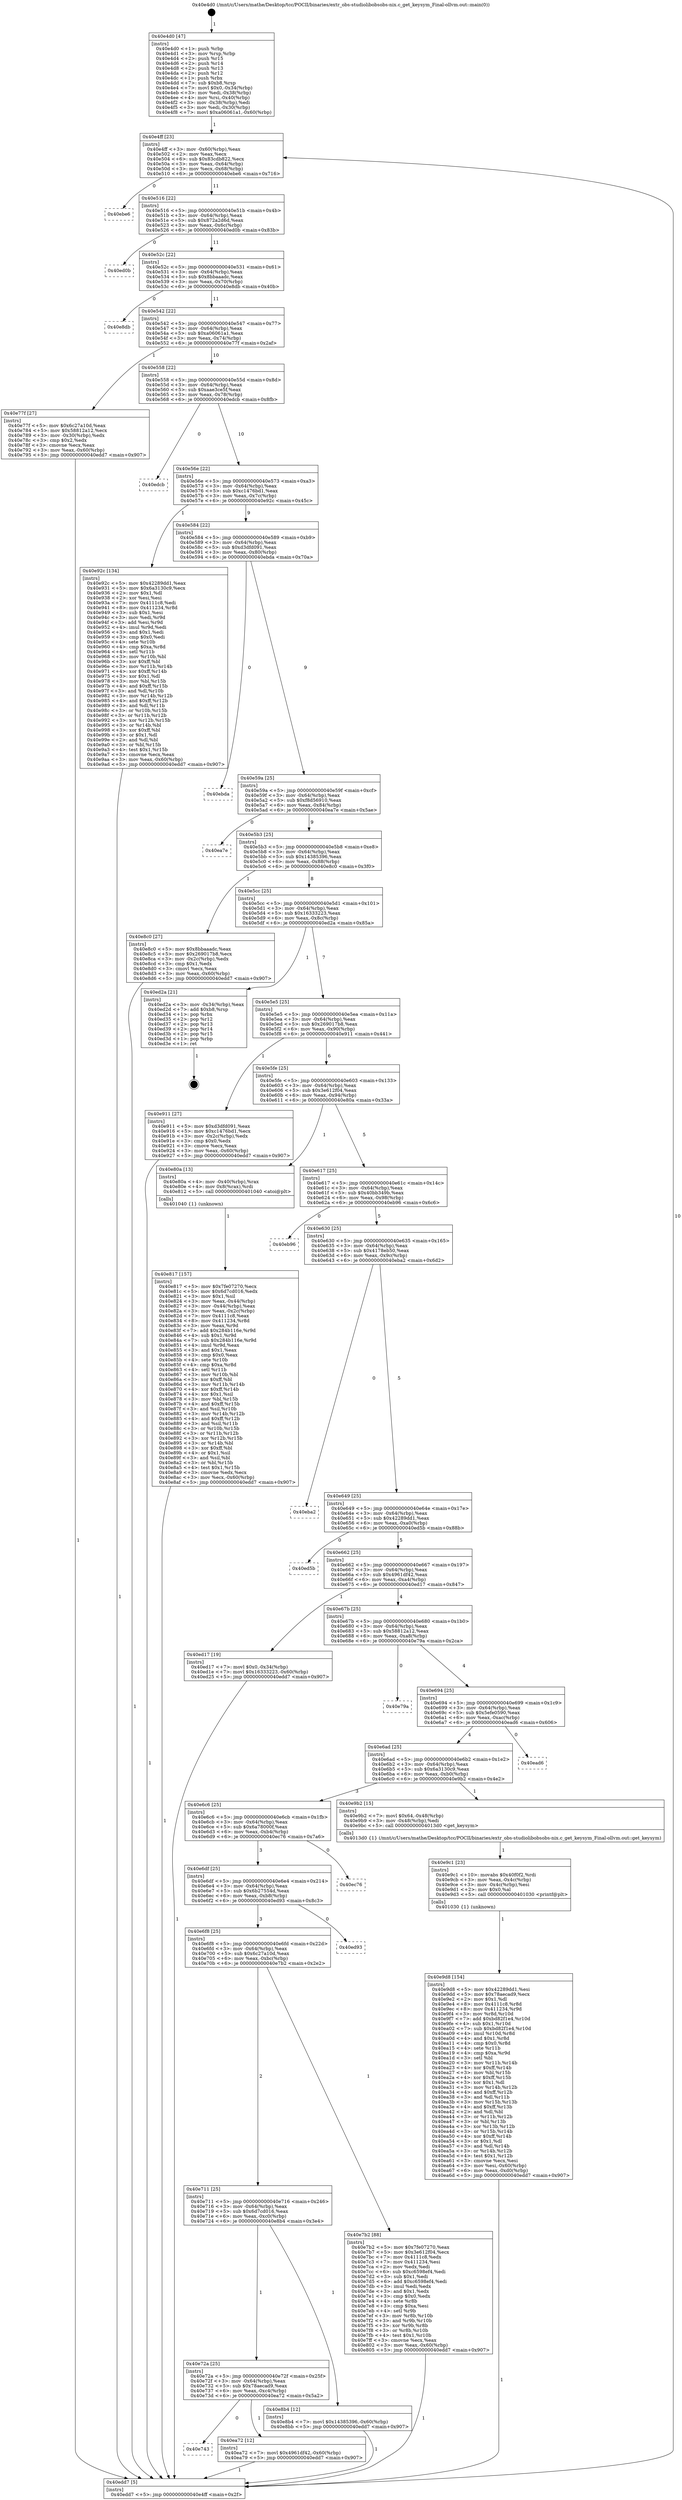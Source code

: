 digraph "0x40e4d0" {
  label = "0x40e4d0 (/mnt/c/Users/mathe/Desktop/tcc/POCII/binaries/extr_obs-studiolibobsobs-nix.c_get_keysym_Final-ollvm.out::main(0))"
  labelloc = "t"
  node[shape=record]

  Entry [label="",width=0.3,height=0.3,shape=circle,fillcolor=black,style=filled]
  "0x40e4ff" [label="{
     0x40e4ff [23]\l
     | [instrs]\l
     &nbsp;&nbsp;0x40e4ff \<+3\>: mov -0x60(%rbp),%eax\l
     &nbsp;&nbsp;0x40e502 \<+2\>: mov %eax,%ecx\l
     &nbsp;&nbsp;0x40e504 \<+6\>: sub $0x83cdb822,%ecx\l
     &nbsp;&nbsp;0x40e50a \<+3\>: mov %eax,-0x64(%rbp)\l
     &nbsp;&nbsp;0x40e50d \<+3\>: mov %ecx,-0x68(%rbp)\l
     &nbsp;&nbsp;0x40e510 \<+6\>: je 000000000040ebe6 \<main+0x716\>\l
  }"]
  "0x40ebe6" [label="{
     0x40ebe6\l
  }", style=dashed]
  "0x40e516" [label="{
     0x40e516 [22]\l
     | [instrs]\l
     &nbsp;&nbsp;0x40e516 \<+5\>: jmp 000000000040e51b \<main+0x4b\>\l
     &nbsp;&nbsp;0x40e51b \<+3\>: mov -0x64(%rbp),%eax\l
     &nbsp;&nbsp;0x40e51e \<+5\>: sub $0x872a2d6d,%eax\l
     &nbsp;&nbsp;0x40e523 \<+3\>: mov %eax,-0x6c(%rbp)\l
     &nbsp;&nbsp;0x40e526 \<+6\>: je 000000000040ed0b \<main+0x83b\>\l
  }"]
  Exit [label="",width=0.3,height=0.3,shape=circle,fillcolor=black,style=filled,peripheries=2]
  "0x40ed0b" [label="{
     0x40ed0b\l
  }", style=dashed]
  "0x40e52c" [label="{
     0x40e52c [22]\l
     | [instrs]\l
     &nbsp;&nbsp;0x40e52c \<+5\>: jmp 000000000040e531 \<main+0x61\>\l
     &nbsp;&nbsp;0x40e531 \<+3\>: mov -0x64(%rbp),%eax\l
     &nbsp;&nbsp;0x40e534 \<+5\>: sub $0x8bbaaadc,%eax\l
     &nbsp;&nbsp;0x40e539 \<+3\>: mov %eax,-0x70(%rbp)\l
     &nbsp;&nbsp;0x40e53c \<+6\>: je 000000000040e8db \<main+0x40b\>\l
  }"]
  "0x40e743" [label="{
     0x40e743\l
  }", style=dashed]
  "0x40e8db" [label="{
     0x40e8db\l
  }", style=dashed]
  "0x40e542" [label="{
     0x40e542 [22]\l
     | [instrs]\l
     &nbsp;&nbsp;0x40e542 \<+5\>: jmp 000000000040e547 \<main+0x77\>\l
     &nbsp;&nbsp;0x40e547 \<+3\>: mov -0x64(%rbp),%eax\l
     &nbsp;&nbsp;0x40e54a \<+5\>: sub $0xa06061a1,%eax\l
     &nbsp;&nbsp;0x40e54f \<+3\>: mov %eax,-0x74(%rbp)\l
     &nbsp;&nbsp;0x40e552 \<+6\>: je 000000000040e77f \<main+0x2af\>\l
  }"]
  "0x40ea72" [label="{
     0x40ea72 [12]\l
     | [instrs]\l
     &nbsp;&nbsp;0x40ea72 \<+7\>: movl $0x4961df42,-0x60(%rbp)\l
     &nbsp;&nbsp;0x40ea79 \<+5\>: jmp 000000000040edd7 \<main+0x907\>\l
  }"]
  "0x40e77f" [label="{
     0x40e77f [27]\l
     | [instrs]\l
     &nbsp;&nbsp;0x40e77f \<+5\>: mov $0x6c27a10d,%eax\l
     &nbsp;&nbsp;0x40e784 \<+5\>: mov $0x58812a12,%ecx\l
     &nbsp;&nbsp;0x40e789 \<+3\>: mov -0x30(%rbp),%edx\l
     &nbsp;&nbsp;0x40e78c \<+3\>: cmp $0x2,%edx\l
     &nbsp;&nbsp;0x40e78f \<+3\>: cmovne %ecx,%eax\l
     &nbsp;&nbsp;0x40e792 \<+3\>: mov %eax,-0x60(%rbp)\l
     &nbsp;&nbsp;0x40e795 \<+5\>: jmp 000000000040edd7 \<main+0x907\>\l
  }"]
  "0x40e558" [label="{
     0x40e558 [22]\l
     | [instrs]\l
     &nbsp;&nbsp;0x40e558 \<+5\>: jmp 000000000040e55d \<main+0x8d\>\l
     &nbsp;&nbsp;0x40e55d \<+3\>: mov -0x64(%rbp),%eax\l
     &nbsp;&nbsp;0x40e560 \<+5\>: sub $0xaae3ce5f,%eax\l
     &nbsp;&nbsp;0x40e565 \<+3\>: mov %eax,-0x78(%rbp)\l
     &nbsp;&nbsp;0x40e568 \<+6\>: je 000000000040edcb \<main+0x8fb\>\l
  }"]
  "0x40edd7" [label="{
     0x40edd7 [5]\l
     | [instrs]\l
     &nbsp;&nbsp;0x40edd7 \<+5\>: jmp 000000000040e4ff \<main+0x2f\>\l
  }"]
  "0x40e4d0" [label="{
     0x40e4d0 [47]\l
     | [instrs]\l
     &nbsp;&nbsp;0x40e4d0 \<+1\>: push %rbp\l
     &nbsp;&nbsp;0x40e4d1 \<+3\>: mov %rsp,%rbp\l
     &nbsp;&nbsp;0x40e4d4 \<+2\>: push %r15\l
     &nbsp;&nbsp;0x40e4d6 \<+2\>: push %r14\l
     &nbsp;&nbsp;0x40e4d8 \<+2\>: push %r13\l
     &nbsp;&nbsp;0x40e4da \<+2\>: push %r12\l
     &nbsp;&nbsp;0x40e4dc \<+1\>: push %rbx\l
     &nbsp;&nbsp;0x40e4dd \<+7\>: sub $0xb8,%rsp\l
     &nbsp;&nbsp;0x40e4e4 \<+7\>: movl $0x0,-0x34(%rbp)\l
     &nbsp;&nbsp;0x40e4eb \<+3\>: mov %edi,-0x38(%rbp)\l
     &nbsp;&nbsp;0x40e4ee \<+4\>: mov %rsi,-0x40(%rbp)\l
     &nbsp;&nbsp;0x40e4f2 \<+3\>: mov -0x38(%rbp),%edi\l
     &nbsp;&nbsp;0x40e4f5 \<+3\>: mov %edi,-0x30(%rbp)\l
     &nbsp;&nbsp;0x40e4f8 \<+7\>: movl $0xa06061a1,-0x60(%rbp)\l
  }"]
  "0x40e9d8" [label="{
     0x40e9d8 [154]\l
     | [instrs]\l
     &nbsp;&nbsp;0x40e9d8 \<+5\>: mov $0x42289dd1,%esi\l
     &nbsp;&nbsp;0x40e9dd \<+5\>: mov $0x78aecad9,%ecx\l
     &nbsp;&nbsp;0x40e9e2 \<+2\>: mov $0x1,%dl\l
     &nbsp;&nbsp;0x40e9e4 \<+8\>: mov 0x4111c8,%r8d\l
     &nbsp;&nbsp;0x40e9ec \<+8\>: mov 0x411234,%r9d\l
     &nbsp;&nbsp;0x40e9f4 \<+3\>: mov %r8d,%r10d\l
     &nbsp;&nbsp;0x40e9f7 \<+7\>: add $0xbd82f1e4,%r10d\l
     &nbsp;&nbsp;0x40e9fe \<+4\>: sub $0x1,%r10d\l
     &nbsp;&nbsp;0x40ea02 \<+7\>: sub $0xbd82f1e4,%r10d\l
     &nbsp;&nbsp;0x40ea09 \<+4\>: imul %r10d,%r8d\l
     &nbsp;&nbsp;0x40ea0d \<+4\>: and $0x1,%r8d\l
     &nbsp;&nbsp;0x40ea11 \<+4\>: cmp $0x0,%r8d\l
     &nbsp;&nbsp;0x40ea15 \<+4\>: sete %r11b\l
     &nbsp;&nbsp;0x40ea19 \<+4\>: cmp $0xa,%r9d\l
     &nbsp;&nbsp;0x40ea1d \<+3\>: setl %bl\l
     &nbsp;&nbsp;0x40ea20 \<+3\>: mov %r11b,%r14b\l
     &nbsp;&nbsp;0x40ea23 \<+4\>: xor $0xff,%r14b\l
     &nbsp;&nbsp;0x40ea27 \<+3\>: mov %bl,%r15b\l
     &nbsp;&nbsp;0x40ea2a \<+4\>: xor $0xff,%r15b\l
     &nbsp;&nbsp;0x40ea2e \<+3\>: xor $0x1,%dl\l
     &nbsp;&nbsp;0x40ea31 \<+3\>: mov %r14b,%r12b\l
     &nbsp;&nbsp;0x40ea34 \<+4\>: and $0xff,%r12b\l
     &nbsp;&nbsp;0x40ea38 \<+3\>: and %dl,%r11b\l
     &nbsp;&nbsp;0x40ea3b \<+3\>: mov %r15b,%r13b\l
     &nbsp;&nbsp;0x40ea3e \<+4\>: and $0xff,%r13b\l
     &nbsp;&nbsp;0x40ea42 \<+2\>: and %dl,%bl\l
     &nbsp;&nbsp;0x40ea44 \<+3\>: or %r11b,%r12b\l
     &nbsp;&nbsp;0x40ea47 \<+3\>: or %bl,%r13b\l
     &nbsp;&nbsp;0x40ea4a \<+3\>: xor %r13b,%r12b\l
     &nbsp;&nbsp;0x40ea4d \<+3\>: or %r15b,%r14b\l
     &nbsp;&nbsp;0x40ea50 \<+4\>: xor $0xff,%r14b\l
     &nbsp;&nbsp;0x40ea54 \<+3\>: or $0x1,%dl\l
     &nbsp;&nbsp;0x40ea57 \<+3\>: and %dl,%r14b\l
     &nbsp;&nbsp;0x40ea5a \<+3\>: or %r14b,%r12b\l
     &nbsp;&nbsp;0x40ea5d \<+4\>: test $0x1,%r12b\l
     &nbsp;&nbsp;0x40ea61 \<+3\>: cmovne %ecx,%esi\l
     &nbsp;&nbsp;0x40ea64 \<+3\>: mov %esi,-0x60(%rbp)\l
     &nbsp;&nbsp;0x40ea67 \<+6\>: mov %eax,-0xd0(%rbp)\l
     &nbsp;&nbsp;0x40ea6d \<+5\>: jmp 000000000040edd7 \<main+0x907\>\l
  }"]
  "0x40edcb" [label="{
     0x40edcb\l
  }", style=dashed]
  "0x40e56e" [label="{
     0x40e56e [22]\l
     | [instrs]\l
     &nbsp;&nbsp;0x40e56e \<+5\>: jmp 000000000040e573 \<main+0xa3\>\l
     &nbsp;&nbsp;0x40e573 \<+3\>: mov -0x64(%rbp),%eax\l
     &nbsp;&nbsp;0x40e576 \<+5\>: sub $0xc1476bd1,%eax\l
     &nbsp;&nbsp;0x40e57b \<+3\>: mov %eax,-0x7c(%rbp)\l
     &nbsp;&nbsp;0x40e57e \<+6\>: je 000000000040e92c \<main+0x45c\>\l
  }"]
  "0x40e9c1" [label="{
     0x40e9c1 [23]\l
     | [instrs]\l
     &nbsp;&nbsp;0x40e9c1 \<+10\>: movabs $0x40f0f2,%rdi\l
     &nbsp;&nbsp;0x40e9cb \<+3\>: mov %eax,-0x4c(%rbp)\l
     &nbsp;&nbsp;0x40e9ce \<+3\>: mov -0x4c(%rbp),%esi\l
     &nbsp;&nbsp;0x40e9d1 \<+2\>: mov $0x0,%al\l
     &nbsp;&nbsp;0x40e9d3 \<+5\>: call 0000000000401030 \<printf@plt\>\l
     | [calls]\l
     &nbsp;&nbsp;0x401030 \{1\} (unknown)\l
  }"]
  "0x40e92c" [label="{
     0x40e92c [134]\l
     | [instrs]\l
     &nbsp;&nbsp;0x40e92c \<+5\>: mov $0x42289dd1,%eax\l
     &nbsp;&nbsp;0x40e931 \<+5\>: mov $0x6a3130c9,%ecx\l
     &nbsp;&nbsp;0x40e936 \<+2\>: mov $0x1,%dl\l
     &nbsp;&nbsp;0x40e938 \<+2\>: xor %esi,%esi\l
     &nbsp;&nbsp;0x40e93a \<+7\>: mov 0x4111c8,%edi\l
     &nbsp;&nbsp;0x40e941 \<+8\>: mov 0x411234,%r8d\l
     &nbsp;&nbsp;0x40e949 \<+3\>: sub $0x1,%esi\l
     &nbsp;&nbsp;0x40e94c \<+3\>: mov %edi,%r9d\l
     &nbsp;&nbsp;0x40e94f \<+3\>: add %esi,%r9d\l
     &nbsp;&nbsp;0x40e952 \<+4\>: imul %r9d,%edi\l
     &nbsp;&nbsp;0x40e956 \<+3\>: and $0x1,%edi\l
     &nbsp;&nbsp;0x40e959 \<+3\>: cmp $0x0,%edi\l
     &nbsp;&nbsp;0x40e95c \<+4\>: sete %r10b\l
     &nbsp;&nbsp;0x40e960 \<+4\>: cmp $0xa,%r8d\l
     &nbsp;&nbsp;0x40e964 \<+4\>: setl %r11b\l
     &nbsp;&nbsp;0x40e968 \<+3\>: mov %r10b,%bl\l
     &nbsp;&nbsp;0x40e96b \<+3\>: xor $0xff,%bl\l
     &nbsp;&nbsp;0x40e96e \<+3\>: mov %r11b,%r14b\l
     &nbsp;&nbsp;0x40e971 \<+4\>: xor $0xff,%r14b\l
     &nbsp;&nbsp;0x40e975 \<+3\>: xor $0x1,%dl\l
     &nbsp;&nbsp;0x40e978 \<+3\>: mov %bl,%r15b\l
     &nbsp;&nbsp;0x40e97b \<+4\>: and $0xff,%r15b\l
     &nbsp;&nbsp;0x40e97f \<+3\>: and %dl,%r10b\l
     &nbsp;&nbsp;0x40e982 \<+3\>: mov %r14b,%r12b\l
     &nbsp;&nbsp;0x40e985 \<+4\>: and $0xff,%r12b\l
     &nbsp;&nbsp;0x40e989 \<+3\>: and %dl,%r11b\l
     &nbsp;&nbsp;0x40e98c \<+3\>: or %r10b,%r15b\l
     &nbsp;&nbsp;0x40e98f \<+3\>: or %r11b,%r12b\l
     &nbsp;&nbsp;0x40e992 \<+3\>: xor %r12b,%r15b\l
     &nbsp;&nbsp;0x40e995 \<+3\>: or %r14b,%bl\l
     &nbsp;&nbsp;0x40e998 \<+3\>: xor $0xff,%bl\l
     &nbsp;&nbsp;0x40e99b \<+3\>: or $0x1,%dl\l
     &nbsp;&nbsp;0x40e99e \<+2\>: and %dl,%bl\l
     &nbsp;&nbsp;0x40e9a0 \<+3\>: or %bl,%r15b\l
     &nbsp;&nbsp;0x40e9a3 \<+4\>: test $0x1,%r15b\l
     &nbsp;&nbsp;0x40e9a7 \<+3\>: cmovne %ecx,%eax\l
     &nbsp;&nbsp;0x40e9aa \<+3\>: mov %eax,-0x60(%rbp)\l
     &nbsp;&nbsp;0x40e9ad \<+5\>: jmp 000000000040edd7 \<main+0x907\>\l
  }"]
  "0x40e584" [label="{
     0x40e584 [22]\l
     | [instrs]\l
     &nbsp;&nbsp;0x40e584 \<+5\>: jmp 000000000040e589 \<main+0xb9\>\l
     &nbsp;&nbsp;0x40e589 \<+3\>: mov -0x64(%rbp),%eax\l
     &nbsp;&nbsp;0x40e58c \<+5\>: sub $0xd3dfd091,%eax\l
     &nbsp;&nbsp;0x40e591 \<+3\>: mov %eax,-0x80(%rbp)\l
     &nbsp;&nbsp;0x40e594 \<+6\>: je 000000000040ebda \<main+0x70a\>\l
  }"]
  "0x40e72a" [label="{
     0x40e72a [25]\l
     | [instrs]\l
     &nbsp;&nbsp;0x40e72a \<+5\>: jmp 000000000040e72f \<main+0x25f\>\l
     &nbsp;&nbsp;0x40e72f \<+3\>: mov -0x64(%rbp),%eax\l
     &nbsp;&nbsp;0x40e732 \<+5\>: sub $0x78aecad9,%eax\l
     &nbsp;&nbsp;0x40e737 \<+6\>: mov %eax,-0xc4(%rbp)\l
     &nbsp;&nbsp;0x40e73d \<+6\>: je 000000000040ea72 \<main+0x5a2\>\l
  }"]
  "0x40ebda" [label="{
     0x40ebda\l
  }", style=dashed]
  "0x40e59a" [label="{
     0x40e59a [25]\l
     | [instrs]\l
     &nbsp;&nbsp;0x40e59a \<+5\>: jmp 000000000040e59f \<main+0xcf\>\l
     &nbsp;&nbsp;0x40e59f \<+3\>: mov -0x64(%rbp),%eax\l
     &nbsp;&nbsp;0x40e5a2 \<+5\>: sub $0xf8d56910,%eax\l
     &nbsp;&nbsp;0x40e5a7 \<+6\>: mov %eax,-0x84(%rbp)\l
     &nbsp;&nbsp;0x40e5ad \<+6\>: je 000000000040ea7e \<main+0x5ae\>\l
  }"]
  "0x40e8b4" [label="{
     0x40e8b4 [12]\l
     | [instrs]\l
     &nbsp;&nbsp;0x40e8b4 \<+7\>: movl $0x14385396,-0x60(%rbp)\l
     &nbsp;&nbsp;0x40e8bb \<+5\>: jmp 000000000040edd7 \<main+0x907\>\l
  }"]
  "0x40ea7e" [label="{
     0x40ea7e\l
  }", style=dashed]
  "0x40e5b3" [label="{
     0x40e5b3 [25]\l
     | [instrs]\l
     &nbsp;&nbsp;0x40e5b3 \<+5\>: jmp 000000000040e5b8 \<main+0xe8\>\l
     &nbsp;&nbsp;0x40e5b8 \<+3\>: mov -0x64(%rbp),%eax\l
     &nbsp;&nbsp;0x40e5bb \<+5\>: sub $0x14385396,%eax\l
     &nbsp;&nbsp;0x40e5c0 \<+6\>: mov %eax,-0x88(%rbp)\l
     &nbsp;&nbsp;0x40e5c6 \<+6\>: je 000000000040e8c0 \<main+0x3f0\>\l
  }"]
  "0x40e817" [label="{
     0x40e817 [157]\l
     | [instrs]\l
     &nbsp;&nbsp;0x40e817 \<+5\>: mov $0x7fe07270,%ecx\l
     &nbsp;&nbsp;0x40e81c \<+5\>: mov $0x6d7cd016,%edx\l
     &nbsp;&nbsp;0x40e821 \<+3\>: mov $0x1,%sil\l
     &nbsp;&nbsp;0x40e824 \<+3\>: mov %eax,-0x44(%rbp)\l
     &nbsp;&nbsp;0x40e827 \<+3\>: mov -0x44(%rbp),%eax\l
     &nbsp;&nbsp;0x40e82a \<+3\>: mov %eax,-0x2c(%rbp)\l
     &nbsp;&nbsp;0x40e82d \<+7\>: mov 0x4111c8,%eax\l
     &nbsp;&nbsp;0x40e834 \<+8\>: mov 0x411234,%r8d\l
     &nbsp;&nbsp;0x40e83c \<+3\>: mov %eax,%r9d\l
     &nbsp;&nbsp;0x40e83f \<+7\>: add $0x284b116e,%r9d\l
     &nbsp;&nbsp;0x40e846 \<+4\>: sub $0x1,%r9d\l
     &nbsp;&nbsp;0x40e84a \<+7\>: sub $0x284b116e,%r9d\l
     &nbsp;&nbsp;0x40e851 \<+4\>: imul %r9d,%eax\l
     &nbsp;&nbsp;0x40e855 \<+3\>: and $0x1,%eax\l
     &nbsp;&nbsp;0x40e858 \<+3\>: cmp $0x0,%eax\l
     &nbsp;&nbsp;0x40e85b \<+4\>: sete %r10b\l
     &nbsp;&nbsp;0x40e85f \<+4\>: cmp $0xa,%r8d\l
     &nbsp;&nbsp;0x40e863 \<+4\>: setl %r11b\l
     &nbsp;&nbsp;0x40e867 \<+3\>: mov %r10b,%bl\l
     &nbsp;&nbsp;0x40e86a \<+3\>: xor $0xff,%bl\l
     &nbsp;&nbsp;0x40e86d \<+3\>: mov %r11b,%r14b\l
     &nbsp;&nbsp;0x40e870 \<+4\>: xor $0xff,%r14b\l
     &nbsp;&nbsp;0x40e874 \<+4\>: xor $0x1,%sil\l
     &nbsp;&nbsp;0x40e878 \<+3\>: mov %bl,%r15b\l
     &nbsp;&nbsp;0x40e87b \<+4\>: and $0xff,%r15b\l
     &nbsp;&nbsp;0x40e87f \<+3\>: and %sil,%r10b\l
     &nbsp;&nbsp;0x40e882 \<+3\>: mov %r14b,%r12b\l
     &nbsp;&nbsp;0x40e885 \<+4\>: and $0xff,%r12b\l
     &nbsp;&nbsp;0x40e889 \<+3\>: and %sil,%r11b\l
     &nbsp;&nbsp;0x40e88c \<+3\>: or %r10b,%r15b\l
     &nbsp;&nbsp;0x40e88f \<+3\>: or %r11b,%r12b\l
     &nbsp;&nbsp;0x40e892 \<+3\>: xor %r12b,%r15b\l
     &nbsp;&nbsp;0x40e895 \<+3\>: or %r14b,%bl\l
     &nbsp;&nbsp;0x40e898 \<+3\>: xor $0xff,%bl\l
     &nbsp;&nbsp;0x40e89b \<+4\>: or $0x1,%sil\l
     &nbsp;&nbsp;0x40e89f \<+3\>: and %sil,%bl\l
     &nbsp;&nbsp;0x40e8a2 \<+3\>: or %bl,%r15b\l
     &nbsp;&nbsp;0x40e8a5 \<+4\>: test $0x1,%r15b\l
     &nbsp;&nbsp;0x40e8a9 \<+3\>: cmovne %edx,%ecx\l
     &nbsp;&nbsp;0x40e8ac \<+3\>: mov %ecx,-0x60(%rbp)\l
     &nbsp;&nbsp;0x40e8af \<+5\>: jmp 000000000040edd7 \<main+0x907\>\l
  }"]
  "0x40e8c0" [label="{
     0x40e8c0 [27]\l
     | [instrs]\l
     &nbsp;&nbsp;0x40e8c0 \<+5\>: mov $0x8bbaaadc,%eax\l
     &nbsp;&nbsp;0x40e8c5 \<+5\>: mov $0x269017b8,%ecx\l
     &nbsp;&nbsp;0x40e8ca \<+3\>: mov -0x2c(%rbp),%edx\l
     &nbsp;&nbsp;0x40e8cd \<+3\>: cmp $0x1,%edx\l
     &nbsp;&nbsp;0x40e8d0 \<+3\>: cmovl %ecx,%eax\l
     &nbsp;&nbsp;0x40e8d3 \<+3\>: mov %eax,-0x60(%rbp)\l
     &nbsp;&nbsp;0x40e8d6 \<+5\>: jmp 000000000040edd7 \<main+0x907\>\l
  }"]
  "0x40e5cc" [label="{
     0x40e5cc [25]\l
     | [instrs]\l
     &nbsp;&nbsp;0x40e5cc \<+5\>: jmp 000000000040e5d1 \<main+0x101\>\l
     &nbsp;&nbsp;0x40e5d1 \<+3\>: mov -0x64(%rbp),%eax\l
     &nbsp;&nbsp;0x40e5d4 \<+5\>: sub $0x16333223,%eax\l
     &nbsp;&nbsp;0x40e5d9 \<+6\>: mov %eax,-0x8c(%rbp)\l
     &nbsp;&nbsp;0x40e5df \<+6\>: je 000000000040ed2a \<main+0x85a\>\l
  }"]
  "0x40e711" [label="{
     0x40e711 [25]\l
     | [instrs]\l
     &nbsp;&nbsp;0x40e711 \<+5\>: jmp 000000000040e716 \<main+0x246\>\l
     &nbsp;&nbsp;0x40e716 \<+3\>: mov -0x64(%rbp),%eax\l
     &nbsp;&nbsp;0x40e719 \<+5\>: sub $0x6d7cd016,%eax\l
     &nbsp;&nbsp;0x40e71e \<+6\>: mov %eax,-0xc0(%rbp)\l
     &nbsp;&nbsp;0x40e724 \<+6\>: je 000000000040e8b4 \<main+0x3e4\>\l
  }"]
  "0x40ed2a" [label="{
     0x40ed2a [21]\l
     | [instrs]\l
     &nbsp;&nbsp;0x40ed2a \<+3\>: mov -0x34(%rbp),%eax\l
     &nbsp;&nbsp;0x40ed2d \<+7\>: add $0xb8,%rsp\l
     &nbsp;&nbsp;0x40ed34 \<+1\>: pop %rbx\l
     &nbsp;&nbsp;0x40ed35 \<+2\>: pop %r12\l
     &nbsp;&nbsp;0x40ed37 \<+2\>: pop %r13\l
     &nbsp;&nbsp;0x40ed39 \<+2\>: pop %r14\l
     &nbsp;&nbsp;0x40ed3b \<+2\>: pop %r15\l
     &nbsp;&nbsp;0x40ed3d \<+1\>: pop %rbp\l
     &nbsp;&nbsp;0x40ed3e \<+1\>: ret\l
  }"]
  "0x40e5e5" [label="{
     0x40e5e5 [25]\l
     | [instrs]\l
     &nbsp;&nbsp;0x40e5e5 \<+5\>: jmp 000000000040e5ea \<main+0x11a\>\l
     &nbsp;&nbsp;0x40e5ea \<+3\>: mov -0x64(%rbp),%eax\l
     &nbsp;&nbsp;0x40e5ed \<+5\>: sub $0x269017b8,%eax\l
     &nbsp;&nbsp;0x40e5f2 \<+6\>: mov %eax,-0x90(%rbp)\l
     &nbsp;&nbsp;0x40e5f8 \<+6\>: je 000000000040e911 \<main+0x441\>\l
  }"]
  "0x40e7b2" [label="{
     0x40e7b2 [88]\l
     | [instrs]\l
     &nbsp;&nbsp;0x40e7b2 \<+5\>: mov $0x7fe07270,%eax\l
     &nbsp;&nbsp;0x40e7b7 \<+5\>: mov $0x3e612f04,%ecx\l
     &nbsp;&nbsp;0x40e7bc \<+7\>: mov 0x4111c8,%edx\l
     &nbsp;&nbsp;0x40e7c3 \<+7\>: mov 0x411234,%esi\l
     &nbsp;&nbsp;0x40e7ca \<+2\>: mov %edx,%edi\l
     &nbsp;&nbsp;0x40e7cc \<+6\>: sub $0xc6598ef4,%edi\l
     &nbsp;&nbsp;0x40e7d2 \<+3\>: sub $0x1,%edi\l
     &nbsp;&nbsp;0x40e7d5 \<+6\>: add $0xc6598ef4,%edi\l
     &nbsp;&nbsp;0x40e7db \<+3\>: imul %edi,%edx\l
     &nbsp;&nbsp;0x40e7de \<+3\>: and $0x1,%edx\l
     &nbsp;&nbsp;0x40e7e1 \<+3\>: cmp $0x0,%edx\l
     &nbsp;&nbsp;0x40e7e4 \<+4\>: sete %r8b\l
     &nbsp;&nbsp;0x40e7e8 \<+3\>: cmp $0xa,%esi\l
     &nbsp;&nbsp;0x40e7eb \<+4\>: setl %r9b\l
     &nbsp;&nbsp;0x40e7ef \<+3\>: mov %r8b,%r10b\l
     &nbsp;&nbsp;0x40e7f2 \<+3\>: and %r9b,%r10b\l
     &nbsp;&nbsp;0x40e7f5 \<+3\>: xor %r9b,%r8b\l
     &nbsp;&nbsp;0x40e7f8 \<+3\>: or %r8b,%r10b\l
     &nbsp;&nbsp;0x40e7fb \<+4\>: test $0x1,%r10b\l
     &nbsp;&nbsp;0x40e7ff \<+3\>: cmovne %ecx,%eax\l
     &nbsp;&nbsp;0x40e802 \<+3\>: mov %eax,-0x60(%rbp)\l
     &nbsp;&nbsp;0x40e805 \<+5\>: jmp 000000000040edd7 \<main+0x907\>\l
  }"]
  "0x40e911" [label="{
     0x40e911 [27]\l
     | [instrs]\l
     &nbsp;&nbsp;0x40e911 \<+5\>: mov $0xd3dfd091,%eax\l
     &nbsp;&nbsp;0x40e916 \<+5\>: mov $0xc1476bd1,%ecx\l
     &nbsp;&nbsp;0x40e91b \<+3\>: mov -0x2c(%rbp),%edx\l
     &nbsp;&nbsp;0x40e91e \<+3\>: cmp $0x0,%edx\l
     &nbsp;&nbsp;0x40e921 \<+3\>: cmove %ecx,%eax\l
     &nbsp;&nbsp;0x40e924 \<+3\>: mov %eax,-0x60(%rbp)\l
     &nbsp;&nbsp;0x40e927 \<+5\>: jmp 000000000040edd7 \<main+0x907\>\l
  }"]
  "0x40e5fe" [label="{
     0x40e5fe [25]\l
     | [instrs]\l
     &nbsp;&nbsp;0x40e5fe \<+5\>: jmp 000000000040e603 \<main+0x133\>\l
     &nbsp;&nbsp;0x40e603 \<+3\>: mov -0x64(%rbp),%eax\l
     &nbsp;&nbsp;0x40e606 \<+5\>: sub $0x3e612f04,%eax\l
     &nbsp;&nbsp;0x40e60b \<+6\>: mov %eax,-0x94(%rbp)\l
     &nbsp;&nbsp;0x40e611 \<+6\>: je 000000000040e80a \<main+0x33a\>\l
  }"]
  "0x40e6f8" [label="{
     0x40e6f8 [25]\l
     | [instrs]\l
     &nbsp;&nbsp;0x40e6f8 \<+5\>: jmp 000000000040e6fd \<main+0x22d\>\l
     &nbsp;&nbsp;0x40e6fd \<+3\>: mov -0x64(%rbp),%eax\l
     &nbsp;&nbsp;0x40e700 \<+5\>: sub $0x6c27a10d,%eax\l
     &nbsp;&nbsp;0x40e705 \<+6\>: mov %eax,-0xbc(%rbp)\l
     &nbsp;&nbsp;0x40e70b \<+6\>: je 000000000040e7b2 \<main+0x2e2\>\l
  }"]
  "0x40e80a" [label="{
     0x40e80a [13]\l
     | [instrs]\l
     &nbsp;&nbsp;0x40e80a \<+4\>: mov -0x40(%rbp),%rax\l
     &nbsp;&nbsp;0x40e80e \<+4\>: mov 0x8(%rax),%rdi\l
     &nbsp;&nbsp;0x40e812 \<+5\>: call 0000000000401040 \<atoi@plt\>\l
     | [calls]\l
     &nbsp;&nbsp;0x401040 \{1\} (unknown)\l
  }"]
  "0x40e617" [label="{
     0x40e617 [25]\l
     | [instrs]\l
     &nbsp;&nbsp;0x40e617 \<+5\>: jmp 000000000040e61c \<main+0x14c\>\l
     &nbsp;&nbsp;0x40e61c \<+3\>: mov -0x64(%rbp),%eax\l
     &nbsp;&nbsp;0x40e61f \<+5\>: sub $0x40bb349b,%eax\l
     &nbsp;&nbsp;0x40e624 \<+6\>: mov %eax,-0x98(%rbp)\l
     &nbsp;&nbsp;0x40e62a \<+6\>: je 000000000040eb96 \<main+0x6c6\>\l
  }"]
  "0x40ed93" [label="{
     0x40ed93\l
  }", style=dashed]
  "0x40eb96" [label="{
     0x40eb96\l
  }", style=dashed]
  "0x40e630" [label="{
     0x40e630 [25]\l
     | [instrs]\l
     &nbsp;&nbsp;0x40e630 \<+5\>: jmp 000000000040e635 \<main+0x165\>\l
     &nbsp;&nbsp;0x40e635 \<+3\>: mov -0x64(%rbp),%eax\l
     &nbsp;&nbsp;0x40e638 \<+5\>: sub $0x4178eb50,%eax\l
     &nbsp;&nbsp;0x40e63d \<+6\>: mov %eax,-0x9c(%rbp)\l
     &nbsp;&nbsp;0x40e643 \<+6\>: je 000000000040eba2 \<main+0x6d2\>\l
  }"]
  "0x40e6df" [label="{
     0x40e6df [25]\l
     | [instrs]\l
     &nbsp;&nbsp;0x40e6df \<+5\>: jmp 000000000040e6e4 \<main+0x214\>\l
     &nbsp;&nbsp;0x40e6e4 \<+3\>: mov -0x64(%rbp),%eax\l
     &nbsp;&nbsp;0x40e6e7 \<+5\>: sub $0x6b27554d,%eax\l
     &nbsp;&nbsp;0x40e6ec \<+6\>: mov %eax,-0xb8(%rbp)\l
     &nbsp;&nbsp;0x40e6f2 \<+6\>: je 000000000040ed93 \<main+0x8c3\>\l
  }"]
  "0x40eba2" [label="{
     0x40eba2\l
  }", style=dashed]
  "0x40e649" [label="{
     0x40e649 [25]\l
     | [instrs]\l
     &nbsp;&nbsp;0x40e649 \<+5\>: jmp 000000000040e64e \<main+0x17e\>\l
     &nbsp;&nbsp;0x40e64e \<+3\>: mov -0x64(%rbp),%eax\l
     &nbsp;&nbsp;0x40e651 \<+5\>: sub $0x42289dd1,%eax\l
     &nbsp;&nbsp;0x40e656 \<+6\>: mov %eax,-0xa0(%rbp)\l
     &nbsp;&nbsp;0x40e65c \<+6\>: je 000000000040ed5b \<main+0x88b\>\l
  }"]
  "0x40ec76" [label="{
     0x40ec76\l
  }", style=dashed]
  "0x40ed5b" [label="{
     0x40ed5b\l
  }", style=dashed]
  "0x40e662" [label="{
     0x40e662 [25]\l
     | [instrs]\l
     &nbsp;&nbsp;0x40e662 \<+5\>: jmp 000000000040e667 \<main+0x197\>\l
     &nbsp;&nbsp;0x40e667 \<+3\>: mov -0x64(%rbp),%eax\l
     &nbsp;&nbsp;0x40e66a \<+5\>: sub $0x4961df42,%eax\l
     &nbsp;&nbsp;0x40e66f \<+6\>: mov %eax,-0xa4(%rbp)\l
     &nbsp;&nbsp;0x40e675 \<+6\>: je 000000000040ed17 \<main+0x847\>\l
  }"]
  "0x40e6c6" [label="{
     0x40e6c6 [25]\l
     | [instrs]\l
     &nbsp;&nbsp;0x40e6c6 \<+5\>: jmp 000000000040e6cb \<main+0x1fb\>\l
     &nbsp;&nbsp;0x40e6cb \<+3\>: mov -0x64(%rbp),%eax\l
     &nbsp;&nbsp;0x40e6ce \<+5\>: sub $0x6a78000f,%eax\l
     &nbsp;&nbsp;0x40e6d3 \<+6\>: mov %eax,-0xb4(%rbp)\l
     &nbsp;&nbsp;0x40e6d9 \<+6\>: je 000000000040ec76 \<main+0x7a6\>\l
  }"]
  "0x40ed17" [label="{
     0x40ed17 [19]\l
     | [instrs]\l
     &nbsp;&nbsp;0x40ed17 \<+7\>: movl $0x0,-0x34(%rbp)\l
     &nbsp;&nbsp;0x40ed1e \<+7\>: movl $0x16333223,-0x60(%rbp)\l
     &nbsp;&nbsp;0x40ed25 \<+5\>: jmp 000000000040edd7 \<main+0x907\>\l
  }"]
  "0x40e67b" [label="{
     0x40e67b [25]\l
     | [instrs]\l
     &nbsp;&nbsp;0x40e67b \<+5\>: jmp 000000000040e680 \<main+0x1b0\>\l
     &nbsp;&nbsp;0x40e680 \<+3\>: mov -0x64(%rbp),%eax\l
     &nbsp;&nbsp;0x40e683 \<+5\>: sub $0x58812a12,%eax\l
     &nbsp;&nbsp;0x40e688 \<+6\>: mov %eax,-0xa8(%rbp)\l
     &nbsp;&nbsp;0x40e68e \<+6\>: je 000000000040e79a \<main+0x2ca\>\l
  }"]
  "0x40e9b2" [label="{
     0x40e9b2 [15]\l
     | [instrs]\l
     &nbsp;&nbsp;0x40e9b2 \<+7\>: movl $0x64,-0x48(%rbp)\l
     &nbsp;&nbsp;0x40e9b9 \<+3\>: mov -0x48(%rbp),%edi\l
     &nbsp;&nbsp;0x40e9bc \<+5\>: call 00000000004013d0 \<get_keysym\>\l
     | [calls]\l
     &nbsp;&nbsp;0x4013d0 \{1\} (/mnt/c/Users/mathe/Desktop/tcc/POCII/binaries/extr_obs-studiolibobsobs-nix.c_get_keysym_Final-ollvm.out::get_keysym)\l
  }"]
  "0x40e79a" [label="{
     0x40e79a\l
  }", style=dashed]
  "0x40e694" [label="{
     0x40e694 [25]\l
     | [instrs]\l
     &nbsp;&nbsp;0x40e694 \<+5\>: jmp 000000000040e699 \<main+0x1c9\>\l
     &nbsp;&nbsp;0x40e699 \<+3\>: mov -0x64(%rbp),%eax\l
     &nbsp;&nbsp;0x40e69c \<+5\>: sub $0x5efe0590,%eax\l
     &nbsp;&nbsp;0x40e6a1 \<+6\>: mov %eax,-0xac(%rbp)\l
     &nbsp;&nbsp;0x40e6a7 \<+6\>: je 000000000040ead6 \<main+0x606\>\l
  }"]
  "0x40e6ad" [label="{
     0x40e6ad [25]\l
     | [instrs]\l
     &nbsp;&nbsp;0x40e6ad \<+5\>: jmp 000000000040e6b2 \<main+0x1e2\>\l
     &nbsp;&nbsp;0x40e6b2 \<+3\>: mov -0x64(%rbp),%eax\l
     &nbsp;&nbsp;0x40e6b5 \<+5\>: sub $0x6a3130c9,%eax\l
     &nbsp;&nbsp;0x40e6ba \<+6\>: mov %eax,-0xb0(%rbp)\l
     &nbsp;&nbsp;0x40e6c0 \<+6\>: je 000000000040e9b2 \<main+0x4e2\>\l
  }"]
  "0x40ead6" [label="{
     0x40ead6\l
  }", style=dashed]
  Entry -> "0x40e4d0" [label=" 1"]
  "0x40e4ff" -> "0x40ebe6" [label=" 0"]
  "0x40e4ff" -> "0x40e516" [label=" 11"]
  "0x40ed2a" -> Exit [label=" 1"]
  "0x40e516" -> "0x40ed0b" [label=" 0"]
  "0x40e516" -> "0x40e52c" [label=" 11"]
  "0x40ed17" -> "0x40edd7" [label=" 1"]
  "0x40e52c" -> "0x40e8db" [label=" 0"]
  "0x40e52c" -> "0x40e542" [label=" 11"]
  "0x40ea72" -> "0x40edd7" [label=" 1"]
  "0x40e542" -> "0x40e77f" [label=" 1"]
  "0x40e542" -> "0x40e558" [label=" 10"]
  "0x40e77f" -> "0x40edd7" [label=" 1"]
  "0x40e4d0" -> "0x40e4ff" [label=" 1"]
  "0x40edd7" -> "0x40e4ff" [label=" 10"]
  "0x40e72a" -> "0x40e743" [label=" 0"]
  "0x40e558" -> "0x40edcb" [label=" 0"]
  "0x40e558" -> "0x40e56e" [label=" 10"]
  "0x40e72a" -> "0x40ea72" [label=" 1"]
  "0x40e56e" -> "0x40e92c" [label=" 1"]
  "0x40e56e" -> "0x40e584" [label=" 9"]
  "0x40e9d8" -> "0x40edd7" [label=" 1"]
  "0x40e584" -> "0x40ebda" [label=" 0"]
  "0x40e584" -> "0x40e59a" [label=" 9"]
  "0x40e9c1" -> "0x40e9d8" [label=" 1"]
  "0x40e59a" -> "0x40ea7e" [label=" 0"]
  "0x40e59a" -> "0x40e5b3" [label=" 9"]
  "0x40e9b2" -> "0x40e9c1" [label=" 1"]
  "0x40e5b3" -> "0x40e8c0" [label=" 1"]
  "0x40e5b3" -> "0x40e5cc" [label=" 8"]
  "0x40e911" -> "0x40edd7" [label=" 1"]
  "0x40e5cc" -> "0x40ed2a" [label=" 1"]
  "0x40e5cc" -> "0x40e5e5" [label=" 7"]
  "0x40e8c0" -> "0x40edd7" [label=" 1"]
  "0x40e5e5" -> "0x40e911" [label=" 1"]
  "0x40e5e5" -> "0x40e5fe" [label=" 6"]
  "0x40e8b4" -> "0x40edd7" [label=" 1"]
  "0x40e5fe" -> "0x40e80a" [label=" 1"]
  "0x40e5fe" -> "0x40e617" [label=" 5"]
  "0x40e711" -> "0x40e8b4" [label=" 1"]
  "0x40e617" -> "0x40eb96" [label=" 0"]
  "0x40e617" -> "0x40e630" [label=" 5"]
  "0x40e92c" -> "0x40edd7" [label=" 1"]
  "0x40e630" -> "0x40eba2" [label=" 0"]
  "0x40e630" -> "0x40e649" [label=" 5"]
  "0x40e80a" -> "0x40e817" [label=" 1"]
  "0x40e649" -> "0x40ed5b" [label=" 0"]
  "0x40e649" -> "0x40e662" [label=" 5"]
  "0x40e7b2" -> "0x40edd7" [label=" 1"]
  "0x40e662" -> "0x40ed17" [label=" 1"]
  "0x40e662" -> "0x40e67b" [label=" 4"]
  "0x40e6f8" -> "0x40e7b2" [label=" 1"]
  "0x40e67b" -> "0x40e79a" [label=" 0"]
  "0x40e67b" -> "0x40e694" [label=" 4"]
  "0x40e711" -> "0x40e72a" [label=" 1"]
  "0x40e694" -> "0x40ead6" [label=" 0"]
  "0x40e694" -> "0x40e6ad" [label=" 4"]
  "0x40e6df" -> "0x40e6f8" [label=" 3"]
  "0x40e6ad" -> "0x40e9b2" [label=" 1"]
  "0x40e6ad" -> "0x40e6c6" [label=" 3"]
  "0x40e6f8" -> "0x40e711" [label=" 2"]
  "0x40e6c6" -> "0x40ec76" [label=" 0"]
  "0x40e6c6" -> "0x40e6df" [label=" 3"]
  "0x40e817" -> "0x40edd7" [label=" 1"]
  "0x40e6df" -> "0x40ed93" [label=" 0"]
}
